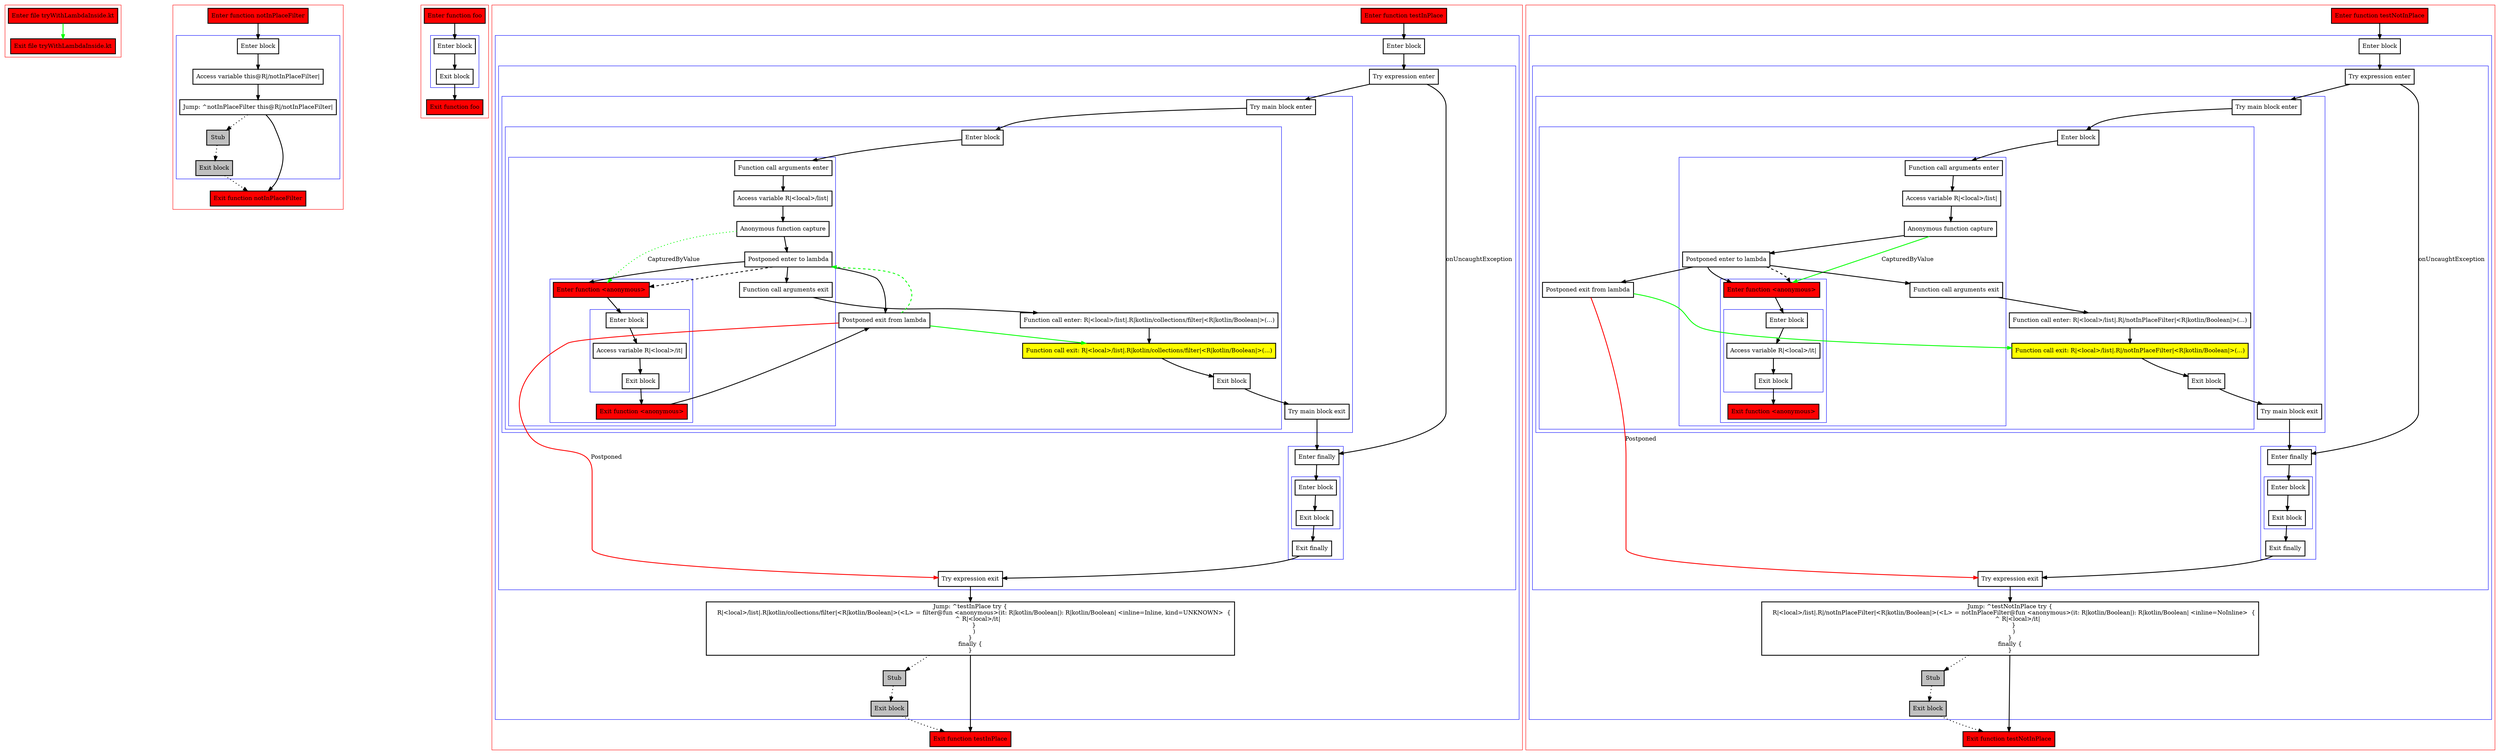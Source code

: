 digraph tryWithLambdaInside_kt {
    graph [nodesep=3]
    node [shape=box penwidth=2]
    edge [penwidth=2]

    subgraph cluster_0 {
        color=red
        0 [label="Enter file tryWithLambdaInside.kt" style="filled" fillcolor=red];
        1 [label="Exit file tryWithLambdaInside.kt" style="filled" fillcolor=red];
    }
    0 -> {1} [color=green];

    subgraph cluster_1 {
        color=red
        2 [label="Enter function notInPlaceFilter" style="filled" fillcolor=red];
        subgraph cluster_2 {
            color=blue
            3 [label="Enter block"];
            4 [label="Access variable this@R|/notInPlaceFilter|"];
            5 [label="Jump: ^notInPlaceFilter this@R|/notInPlaceFilter|"];
            6 [label="Stub" style="filled" fillcolor=gray];
            7 [label="Exit block" style="filled" fillcolor=gray];
        }
        8 [label="Exit function notInPlaceFilter" style="filled" fillcolor=red];
    }
    2 -> {3};
    3 -> {4};
    4 -> {5};
    5 -> {8};
    5 -> {6} [style=dotted];
    6 -> {7} [style=dotted];
    7 -> {8} [style=dotted];

    subgraph cluster_3 {
        color=red
        9 [label="Enter function foo" style="filled" fillcolor=red];
        subgraph cluster_4 {
            color=blue
            10 [label="Enter block"];
            11 [label="Exit block"];
        }
        12 [label="Exit function foo" style="filled" fillcolor=red];
    }
    9 -> {10};
    10 -> {11};
    11 -> {12};

    subgraph cluster_5 {
        color=red
        13 [label="Enter function testInPlace" style="filled" fillcolor=red];
        subgraph cluster_6 {
            color=blue
            14 [label="Enter block"];
            subgraph cluster_7 {
                color=blue
                15 [label="Try expression enter"];
                subgraph cluster_8 {
                    color=blue
                    16 [label="Try main block enter"];
                    subgraph cluster_9 {
                        color=blue
                        17 [label="Enter block"];
                        subgraph cluster_10 {
                            color=blue
                            18 [label="Function call arguments enter"];
                            19 [label="Access variable R|<local>/list|"];
                            20 [label="Anonymous function capture"];
                            21 [label="Postponed enter to lambda"];
                            subgraph cluster_11 {
                                color=blue
                                22 [label="Enter function <anonymous>" style="filled" fillcolor=red];
                                subgraph cluster_12 {
                                    color=blue
                                    23 [label="Enter block"];
                                    24 [label="Access variable R|<local>/it|"];
                                    25 [label="Exit block"];
                                }
                                26 [label="Exit function <anonymous>" style="filled" fillcolor=red];
                            }
                            27 [label="Function call arguments exit"];
                        }
                        28 [label="Function call enter: R|<local>/list|.R|kotlin/collections/filter|<R|kotlin/Boolean|>(...)"];
                        29 [label="Postponed exit from lambda"];
                        30 [label="Function call exit: R|<local>/list|.R|kotlin/collections/filter|<R|kotlin/Boolean|>(...)" style="filled" fillcolor=yellow];
                        31 [label="Exit block"];
                    }
                    32 [label="Try main block exit"];
                }
                subgraph cluster_13 {
                    color=blue
                    33 [label="Enter finally"];
                    subgraph cluster_14 {
                        color=blue
                        34 [label="Enter block"];
                        35 [label="Exit block"];
                    }
                    36 [label="Exit finally"];
                }
                37 [label="Try expression exit"];
            }
            38 [label="Jump: ^testInPlace try {
    R|<local>/list|.R|kotlin/collections/filter|<R|kotlin/Boolean|>(<L> = filter@fun <anonymous>(it: R|kotlin/Boolean|): R|kotlin/Boolean| <inline=Inline, kind=UNKNOWN>  {
        ^ R|<local>/it|
    }
    )
}
finally {
}
"];
            39 [label="Stub" style="filled" fillcolor=gray];
            40 [label="Exit block" style="filled" fillcolor=gray];
        }
        41 [label="Exit function testInPlace" style="filled" fillcolor=red];
    }
    13 -> {14};
    14 -> {15};
    15 -> {16};
    15 -> {33} [label="onUncaughtException"];
    16 -> {17};
    17 -> {18};
    18 -> {19};
    19 -> {20};
    20 -> {21};
    20 -> {22} [color=green style=dotted label="CapturedByValue"];
    21 -> {22 27 29};
    21 -> {22} [style=dashed];
    22 -> {23};
    23 -> {24};
    24 -> {25};
    25 -> {26};
    26 -> {29};
    27 -> {28};
    28 -> {30};
    29 -> {21} [color=green style=dashed];
    29 -> {30} [color=green];
    29 -> {37} [color=red label="Postponed"];
    30 -> {31};
    31 -> {32};
    32 -> {33};
    33 -> {34};
    34 -> {35};
    35 -> {36};
    36 -> {37};
    37 -> {38};
    38 -> {41};
    38 -> {39} [style=dotted];
    39 -> {40} [style=dotted];
    40 -> {41} [style=dotted];

    subgraph cluster_15 {
        color=red
        42 [label="Enter function testNotInPlace" style="filled" fillcolor=red];
        subgraph cluster_16 {
            color=blue
            43 [label="Enter block"];
            subgraph cluster_17 {
                color=blue
                44 [label="Try expression enter"];
                subgraph cluster_18 {
                    color=blue
                    45 [label="Try main block enter"];
                    subgraph cluster_19 {
                        color=blue
                        46 [label="Enter block"];
                        subgraph cluster_20 {
                            color=blue
                            47 [label="Function call arguments enter"];
                            48 [label="Access variable R|<local>/list|"];
                            49 [label="Anonymous function capture"];
                            50 [label="Postponed enter to lambda"];
                            subgraph cluster_21 {
                                color=blue
                                51 [label="Enter function <anonymous>" style="filled" fillcolor=red];
                                subgraph cluster_22 {
                                    color=blue
                                    52 [label="Enter block"];
                                    53 [label="Access variable R|<local>/it|"];
                                    54 [label="Exit block"];
                                }
                                55 [label="Exit function <anonymous>" style="filled" fillcolor=red];
                            }
                            56 [label="Function call arguments exit"];
                        }
                        57 [label="Function call enter: R|<local>/list|.R|/notInPlaceFilter|<R|kotlin/Boolean|>(...)"];
                        58 [label="Postponed exit from lambda"];
                        59 [label="Function call exit: R|<local>/list|.R|/notInPlaceFilter|<R|kotlin/Boolean|>(...)" style="filled" fillcolor=yellow];
                        60 [label="Exit block"];
                    }
                    61 [label="Try main block exit"];
                }
                subgraph cluster_23 {
                    color=blue
                    62 [label="Enter finally"];
                    subgraph cluster_24 {
                        color=blue
                        63 [label="Enter block"];
                        64 [label="Exit block"];
                    }
                    65 [label="Exit finally"];
                }
                66 [label="Try expression exit"];
            }
            67 [label="Jump: ^testNotInPlace try {
    R|<local>/list|.R|/notInPlaceFilter|<R|kotlin/Boolean|>(<L> = notInPlaceFilter@fun <anonymous>(it: R|kotlin/Boolean|): R|kotlin/Boolean| <inline=NoInline>  {
        ^ R|<local>/it|
    }
    )
}
finally {
}
"];
            68 [label="Stub" style="filled" fillcolor=gray];
            69 [label="Exit block" style="filled" fillcolor=gray];
        }
        70 [label="Exit function testNotInPlace" style="filled" fillcolor=red];
    }
    42 -> {43};
    43 -> {44};
    44 -> {45};
    44 -> {62} [label="onUncaughtException"];
    45 -> {46};
    46 -> {47};
    47 -> {48};
    48 -> {49};
    49 -> {50};
    49 -> {51} [color=green label="CapturedByValue"];
    50 -> {51 56 58};
    50 -> {51} [style=dashed];
    51 -> {52};
    52 -> {53};
    53 -> {54};
    54 -> {55};
    56 -> {57};
    57 -> {59};
    58 -> {59} [color=green];
    58 -> {66} [color=red label="Postponed"];
    59 -> {60};
    60 -> {61};
    61 -> {62};
    62 -> {63};
    63 -> {64};
    64 -> {65};
    65 -> {66};
    66 -> {67};
    67 -> {70};
    67 -> {68} [style=dotted];
    68 -> {69} [style=dotted];
    69 -> {70} [style=dotted];

}
